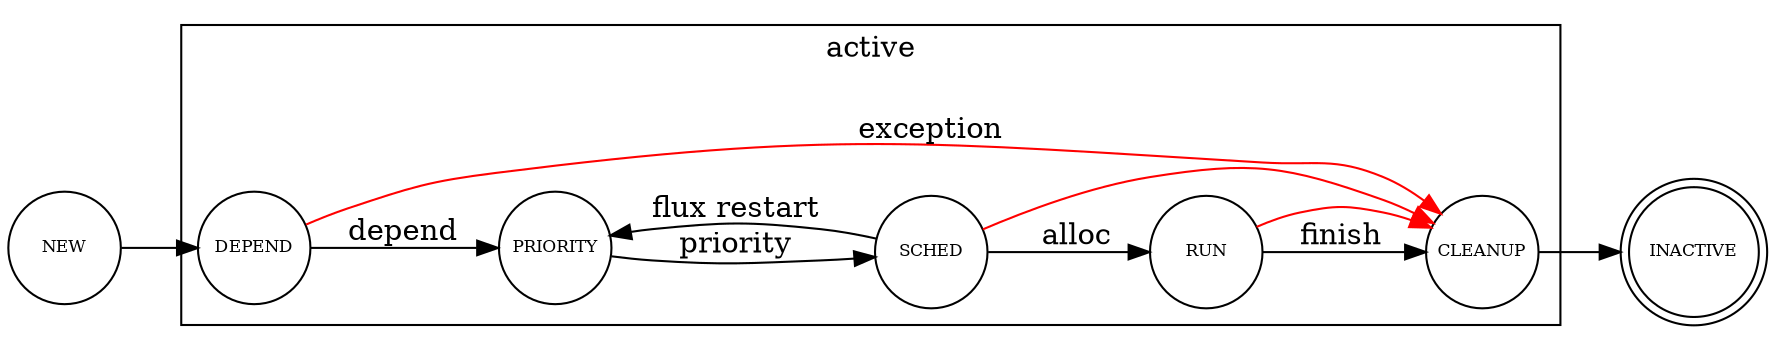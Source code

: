 digraph states {
    rankdir=LR

#size="8,5"

    node [shape=doublecircle fontsize=8 fixsize=shape width=0.75]; INACTIVE

    node [shape=circle fontsize=8 fixedsize=shape width=0.75];

    subgraph cluster_main {
        label = "active";
        DEPEND;
        PRIORITY;
        SCHED;
        RUN;
        CLEANUP;
    }

    NEW -> DEPEND;
    DEPEND -> PRIORITY [label="depend"];
    PRIORITY -> SCHED [label="priority"];
    SCHED -> RUN [label="alloc"];
    RUN -> CLEANUP [label="finish"];
    CLEANUP -> INACTIVE;

    SCHED -> PRIORITY [label="flux restart"]

    edge [weight=0 color="red"];

    DEPEND -> CLEANUP [label="exception"];
    SCHED -> CLEANUP;
    RUN -> CLEANUP;
}

